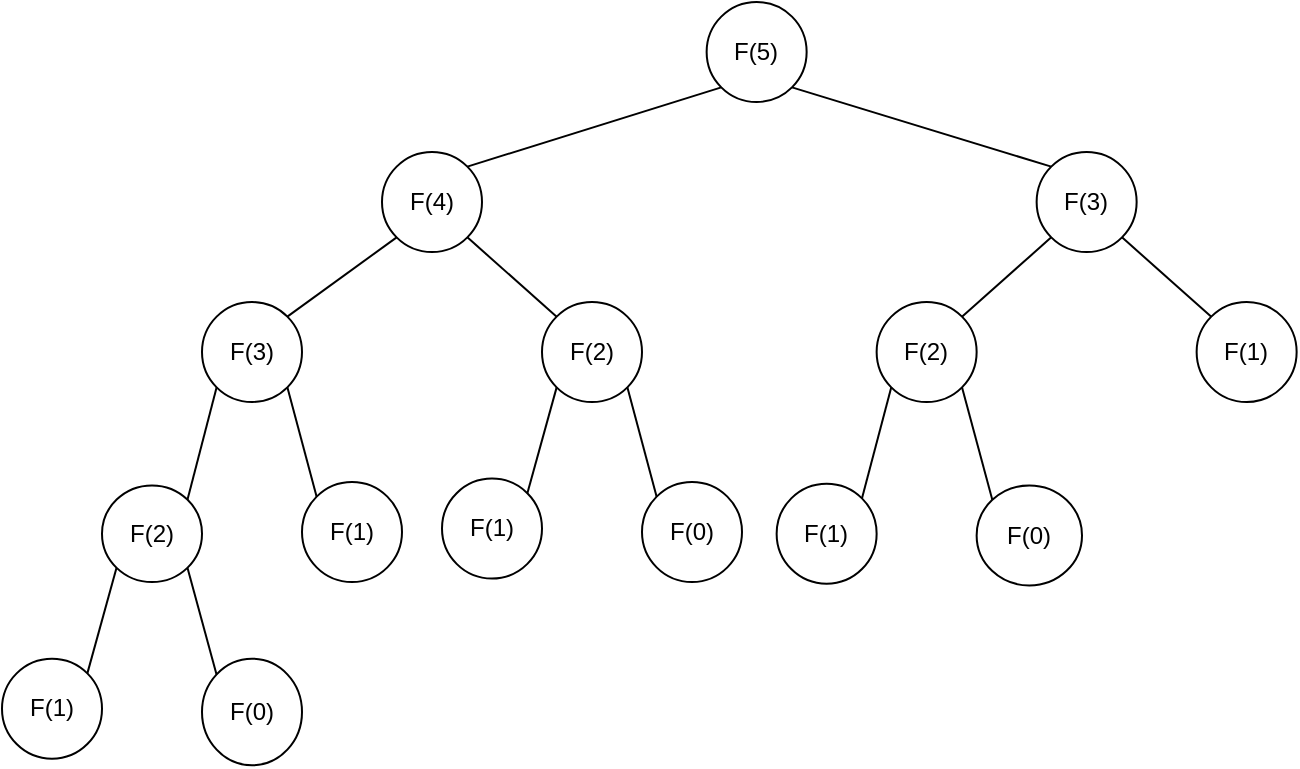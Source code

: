 <mxfile version="18.0.2" type="github">
  <diagram name="Page-1" id="10a91c8b-09ff-31b1-d368-03940ed4cc9e">
    <mxGraphModel dx="1134" dy="682" grid="1" gridSize="10" guides="1" tooltips="1" connect="1" arrows="1" fold="1" page="1" pageScale="1" pageWidth="1100" pageHeight="850" background="none" math="0" shadow="0">
      <root>
        <mxCell id="0" />
        <mxCell id="1" parent="0" />
        <mxCell id="VQUjYKXjSR_66VrqPhqI-17" style="rounded=0;orthogonalLoop=1;jettySize=auto;html=1;exitX=1;exitY=1;exitDx=0;exitDy=0;entryX=0;entryY=0;entryDx=0;entryDy=0;endArrow=none;endFill=0;" parent="1" source="VQUjYKXjSR_66VrqPhqI-9" target="VQUjYKXjSR_66VrqPhqI-24" edge="1">
          <mxGeometry relative="1" as="geometry">
            <mxPoint x="358.533" y="61.213" as="sourcePoint" />
            <mxPoint x="499.036" y="131.716" as="targetPoint" />
          </mxGeometry>
        </mxCell>
        <mxCell id="VQUjYKXjSR_66VrqPhqI-9" value="F(5)" style="ellipse;whiteSpace=wrap;html=1;" parent="1" vertex="1">
          <mxGeometry x="382.32" y="20" width="50" height="50" as="geometry" />
        </mxCell>
        <mxCell id="VQUjYKXjSR_66VrqPhqI-15" value="" style="endArrow=none;html=1;rounded=0;entryX=0;entryY=1;entryDx=0;entryDy=0;exitX=1;exitY=0;exitDx=0;exitDy=0;" parent="1" source="VQUjYKXjSR_66VrqPhqI-19" target="VQUjYKXjSR_66VrqPhqI-9" edge="1">
          <mxGeometry width="50" height="50" relative="1" as="geometry">
            <mxPoint x="205.604" y="131.716" as="sourcePoint" />
            <mxPoint x="316.107" y="61.213" as="targetPoint" />
          </mxGeometry>
        </mxCell>
        <mxCell id="VQUjYKXjSR_66VrqPhqI-18" style="rounded=0;orthogonalLoop=1;jettySize=auto;html=1;exitX=1;exitY=1;exitDx=0;exitDy=0;entryX=0;entryY=0;entryDx=0;entryDy=0;endArrow=none;endFill=0;" parent="1" source="VQUjYKXjSR_66VrqPhqI-19" target="VQUjYKXjSR_66VrqPhqI-22" edge="1">
          <mxGeometry relative="1" as="geometry" />
        </mxCell>
        <mxCell id="VQUjYKXjSR_66VrqPhqI-19" value="F(4)" style="ellipse;whiteSpace=wrap;html=1;" parent="1" vertex="1">
          <mxGeometry x="220" y="95" width="50" height="50" as="geometry" />
        </mxCell>
        <mxCell id="VQUjYKXjSR_66VrqPhqI-20" value="F(3)" style="ellipse;whiteSpace=wrap;html=1;" parent="1" vertex="1">
          <mxGeometry x="130" y="170" width="50" height="50" as="geometry" />
        </mxCell>
        <mxCell id="VQUjYKXjSR_66VrqPhqI-21" value="" style="endArrow=none;html=1;rounded=0;entryX=0;entryY=1;entryDx=0;entryDy=0;exitX=1;exitY=0;exitDx=0;exitDy=0;" parent="1" source="VQUjYKXjSR_66VrqPhqI-20" target="VQUjYKXjSR_66VrqPhqI-19" edge="1">
          <mxGeometry width="50" height="50" relative="1" as="geometry">
            <mxPoint x="100" y="260" as="sourcePoint" />
            <mxPoint x="260" y="330" as="targetPoint" />
          </mxGeometry>
        </mxCell>
        <mxCell id="VQUjYKXjSR_66VrqPhqI-22" value="F(2)" style="ellipse;whiteSpace=wrap;html=1;" parent="1" vertex="1">
          <mxGeometry x="300" y="170" width="50" height="50" as="geometry" />
        </mxCell>
        <mxCell id="VQUjYKXjSR_66VrqPhqI-23" style="rounded=0;orthogonalLoop=1;jettySize=auto;html=1;exitX=1;exitY=1;exitDx=0;exitDy=0;entryX=0;entryY=1;entryDx=0;entryDy=0;endArrow=none;endFill=0;" parent="1" source="VQUjYKXjSR_66VrqPhqI-24" target="VQUjYKXjSR_66VrqPhqI-27" edge="1">
          <mxGeometry relative="1" as="geometry" />
        </mxCell>
        <mxCell id="VQUjYKXjSR_66VrqPhqI-24" value="F(3)" style="ellipse;whiteSpace=wrap;html=1;" parent="1" vertex="1">
          <mxGeometry x="547.32" y="95" width="50" height="50" as="geometry" />
        </mxCell>
        <mxCell id="VQUjYKXjSR_66VrqPhqI-25" value="F(2)" style="ellipse;whiteSpace=wrap;html=1;" parent="1" vertex="1">
          <mxGeometry x="467.32" y="170" width="50" height="50" as="geometry" />
        </mxCell>
        <mxCell id="VQUjYKXjSR_66VrqPhqI-26" value="" style="endArrow=none;html=1;rounded=0;entryX=0;entryY=1;entryDx=0;entryDy=0;exitX=1;exitY=0;exitDx=0;exitDy=0;" parent="1" source="VQUjYKXjSR_66VrqPhqI-25" target="VQUjYKXjSR_66VrqPhqI-24" edge="1">
          <mxGeometry width="50" height="50" relative="1" as="geometry">
            <mxPoint x="527.32" y="250" as="sourcePoint" />
            <mxPoint x="687.32" y="320" as="targetPoint" />
          </mxGeometry>
        </mxCell>
        <mxCell id="VQUjYKXjSR_66VrqPhqI-27" value="F(1)" style="ellipse;whiteSpace=wrap;html=1;direction=south;" parent="1" vertex="1">
          <mxGeometry x="627.32" y="170" width="50" height="50" as="geometry" />
        </mxCell>
        <mxCell id="VQUjYKXjSR_66VrqPhqI-28" style="rounded=0;orthogonalLoop=1;jettySize=auto;html=1;exitX=1;exitY=1;exitDx=0;exitDy=0;entryX=0;entryY=0;entryDx=0;entryDy=0;endArrow=none;endFill=0;" parent="1" source="VQUjYKXjSR_66VrqPhqI-20" target="VQUjYKXjSR_66VrqPhqI-29" edge="1">
          <mxGeometry relative="1" as="geometry">
            <mxPoint x="18.284" y="300.004" as="sourcePoint" />
          </mxGeometry>
        </mxCell>
        <mxCell id="VQUjYKXjSR_66VrqPhqI-29" value="F(1)" style="ellipse;whiteSpace=wrap;html=1;" parent="1" vertex="1">
          <mxGeometry x="180" y="260" width="50" height="50" as="geometry" />
        </mxCell>
        <mxCell id="VQUjYKXjSR_66VrqPhqI-34" style="edgeStyle=none;rounded=0;orthogonalLoop=1;jettySize=auto;html=1;exitX=0;exitY=1;exitDx=0;exitDy=0;entryX=1;entryY=0;entryDx=0;entryDy=0;endArrow=none;endFill=0;" parent="1" source="VQUjYKXjSR_66VrqPhqI-30" target="VQUjYKXjSR_66VrqPhqI-32" edge="1">
          <mxGeometry relative="1" as="geometry" />
        </mxCell>
        <mxCell id="VQUjYKXjSR_66VrqPhqI-30" value="F(2)" style="ellipse;whiteSpace=wrap;html=1;" parent="1" vertex="1">
          <mxGeometry x="80" y="261.72" width="50" height="48.28" as="geometry" />
        </mxCell>
        <mxCell id="VQUjYKXjSR_66VrqPhqI-31" value="" style="endArrow=none;html=1;rounded=0;entryX=0;entryY=1;entryDx=0;entryDy=0;exitX=1;exitY=0;exitDx=0;exitDy=0;" parent="1" source="VQUjYKXjSR_66VrqPhqI-30" target="VQUjYKXjSR_66VrqPhqI-20" edge="1">
          <mxGeometry width="50" height="50" relative="1" as="geometry">
            <mxPoint x="-181.72" y="363.44" as="sourcePoint" />
            <mxPoint x="-50.004" y="290.004" as="targetPoint" />
          </mxGeometry>
        </mxCell>
        <mxCell id="VQUjYKXjSR_66VrqPhqI-32" value="F(1)" style="ellipse;whiteSpace=wrap;html=1;" parent="1" vertex="1">
          <mxGeometry x="30" y="348.36" width="50" height="50" as="geometry" />
        </mxCell>
        <mxCell id="VQUjYKXjSR_66VrqPhqI-33" value="F(0)" style="ellipse;whiteSpace=wrap;html=1;" parent="1" vertex="1">
          <mxGeometry x="130" y="348.36" width="50" height="53.28" as="geometry" />
        </mxCell>
        <mxCell id="VQUjYKXjSR_66VrqPhqI-35" style="rounded=0;orthogonalLoop=1;jettySize=auto;html=1;exitX=1;exitY=1;exitDx=0;exitDy=0;entryX=0;entryY=0;entryDx=0;entryDy=0;endArrow=none;endFill=0;" parent="1" source="VQUjYKXjSR_66VrqPhqI-30" target="VQUjYKXjSR_66VrqPhqI-33" edge="1">
          <mxGeometry relative="1" as="geometry">
            <mxPoint x="1.213" y="291.213" as="sourcePoint" />
            <mxPoint x="28.736" y="348.585" as="targetPoint" />
          </mxGeometry>
        </mxCell>
        <mxCell id="VQUjYKXjSR_66VrqPhqI-39" value="F(1)" style="ellipse;whiteSpace=wrap;html=1;" parent="1" vertex="1">
          <mxGeometry x="250" y="258.28" width="50" height="50" as="geometry" />
        </mxCell>
        <mxCell id="VQUjYKXjSR_66VrqPhqI-40" value="F(0)" style="ellipse;whiteSpace=wrap;html=1;" parent="1" vertex="1">
          <mxGeometry x="350" y="260" width="50" height="50" as="geometry" />
        </mxCell>
        <mxCell id="VQUjYKXjSR_66VrqPhqI-41" style="rounded=0;orthogonalLoop=1;jettySize=auto;html=1;exitX=0;exitY=1;exitDx=0;exitDy=0;entryX=1;entryY=0;entryDx=0;entryDy=0;endArrow=none;endFill=0;" parent="1" source="VQUjYKXjSR_66VrqPhqI-22" target="VQUjYKXjSR_66VrqPhqI-39" edge="1">
          <mxGeometry relative="1" as="geometry">
            <mxPoint x="212.678" y="222.678" as="sourcePoint" />
            <mxPoint x="237.322" y="277.322" as="targetPoint" />
          </mxGeometry>
        </mxCell>
        <mxCell id="VQUjYKXjSR_66VrqPhqI-42" style="rounded=0;orthogonalLoop=1;jettySize=auto;html=1;exitX=1;exitY=1;exitDx=0;exitDy=0;endArrow=none;endFill=0;entryX=0;entryY=0;entryDx=0;entryDy=0;" parent="1" source="VQUjYKXjSR_66VrqPhqI-22" target="VQUjYKXjSR_66VrqPhqI-40" edge="1">
          <mxGeometry relative="1" as="geometry">
            <mxPoint x="317.322" y="222.678" as="sourcePoint" />
            <mxPoint x="367.32" y="280" as="targetPoint" />
          </mxGeometry>
        </mxCell>
        <mxCell id="VQUjYKXjSR_66VrqPhqI-43" value="F(1)" style="ellipse;whiteSpace=wrap;html=1;" parent="1" vertex="1">
          <mxGeometry x="417.32" y="260.86" width="50" height="50" as="geometry" />
        </mxCell>
        <mxCell id="VQUjYKXjSR_66VrqPhqI-44" value="F(0)" style="ellipse;whiteSpace=wrap;html=1;" parent="1" vertex="1">
          <mxGeometry x="517.32" y="261.72" width="52.68" height="50" as="geometry" />
        </mxCell>
        <mxCell id="VQUjYKXjSR_66VrqPhqI-45" style="rounded=0;orthogonalLoop=1;jettySize=auto;html=1;exitX=0;exitY=1;exitDx=0;exitDy=0;endArrow=none;endFill=0;entryX=1;entryY=0;entryDx=0;entryDy=0;" parent="1" source="VQUjYKXjSR_66VrqPhqI-25" target="VQUjYKXjSR_66VrqPhqI-43" edge="1">
          <mxGeometry relative="1" as="geometry">
            <mxPoint x="352.678" y="222.678" as="sourcePoint" />
            <mxPoint x="467.32" y="250" as="targetPoint" />
          </mxGeometry>
        </mxCell>
        <mxCell id="VQUjYKXjSR_66VrqPhqI-46" style="rounded=0;orthogonalLoop=1;jettySize=auto;html=1;exitX=1;exitY=1;exitDx=0;exitDy=0;endArrow=none;endFill=0;entryX=0;entryY=0;entryDx=0;entryDy=0;" parent="1" source="VQUjYKXjSR_66VrqPhqI-25" target="VQUjYKXjSR_66VrqPhqI-44" edge="1">
          <mxGeometry relative="1" as="geometry">
            <mxPoint x="484.642" y="222.678" as="sourcePoint" />
            <mxPoint x="469.998" y="278.182" as="targetPoint" />
          </mxGeometry>
        </mxCell>
      </root>
    </mxGraphModel>
  </diagram>
</mxfile>
